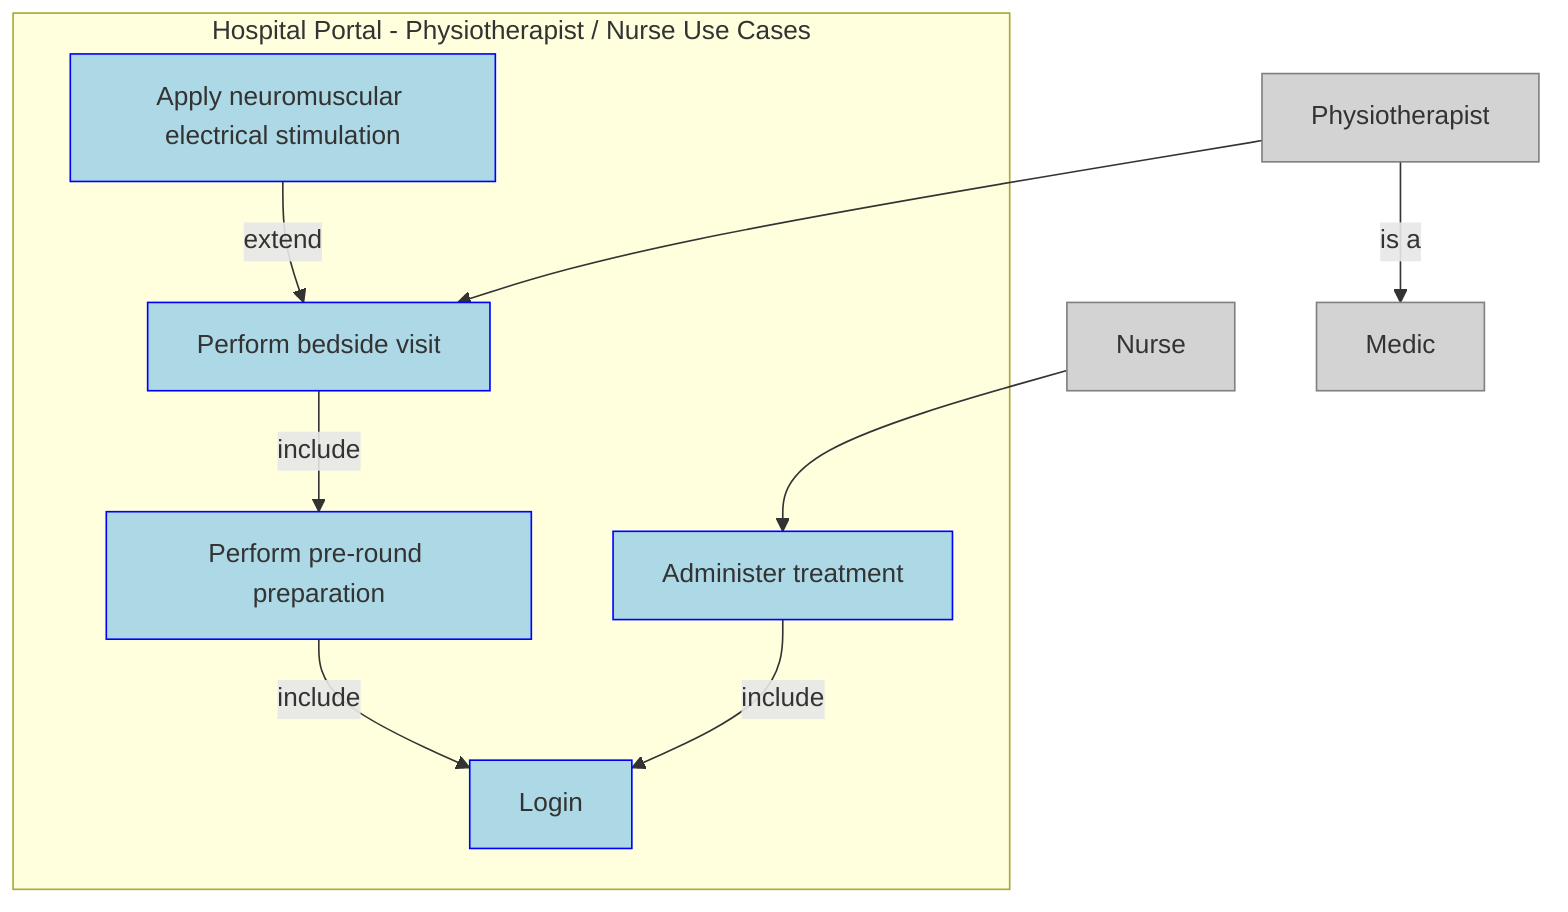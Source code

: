flowchart TB
    classDef actor fill: lightgray, stroke: gray
    classDef usecase fill: lightblue, stroke: blue
    Medic["Medic"]:::actor
    Physiotherapist["Physiotherapist"]:::actor
    Nurse["Nurse"]:::actor

    subgraph "Hospital Portal - Physiotherapist / Nurse Use Cases"
        UC1["Login"]:::usecase
        UC2["Perform pre-round preparation"]:::usecase
        UC3["Perform bedside visit"]:::usecase
        UC4["Administer treatment"]:::usecase
        UC5["Apply neuromuscular electrical stimulation"]:::usecase
    end

    Physiotherapist -->|is a| Medic
    Physiotherapist --> UC3
    Nurse --> UC4
    UC3 -->|include| UC2
    UC2 -->|include| UC1
    UC4 -->|include| UC1
    UC5 -->|extend| UC3